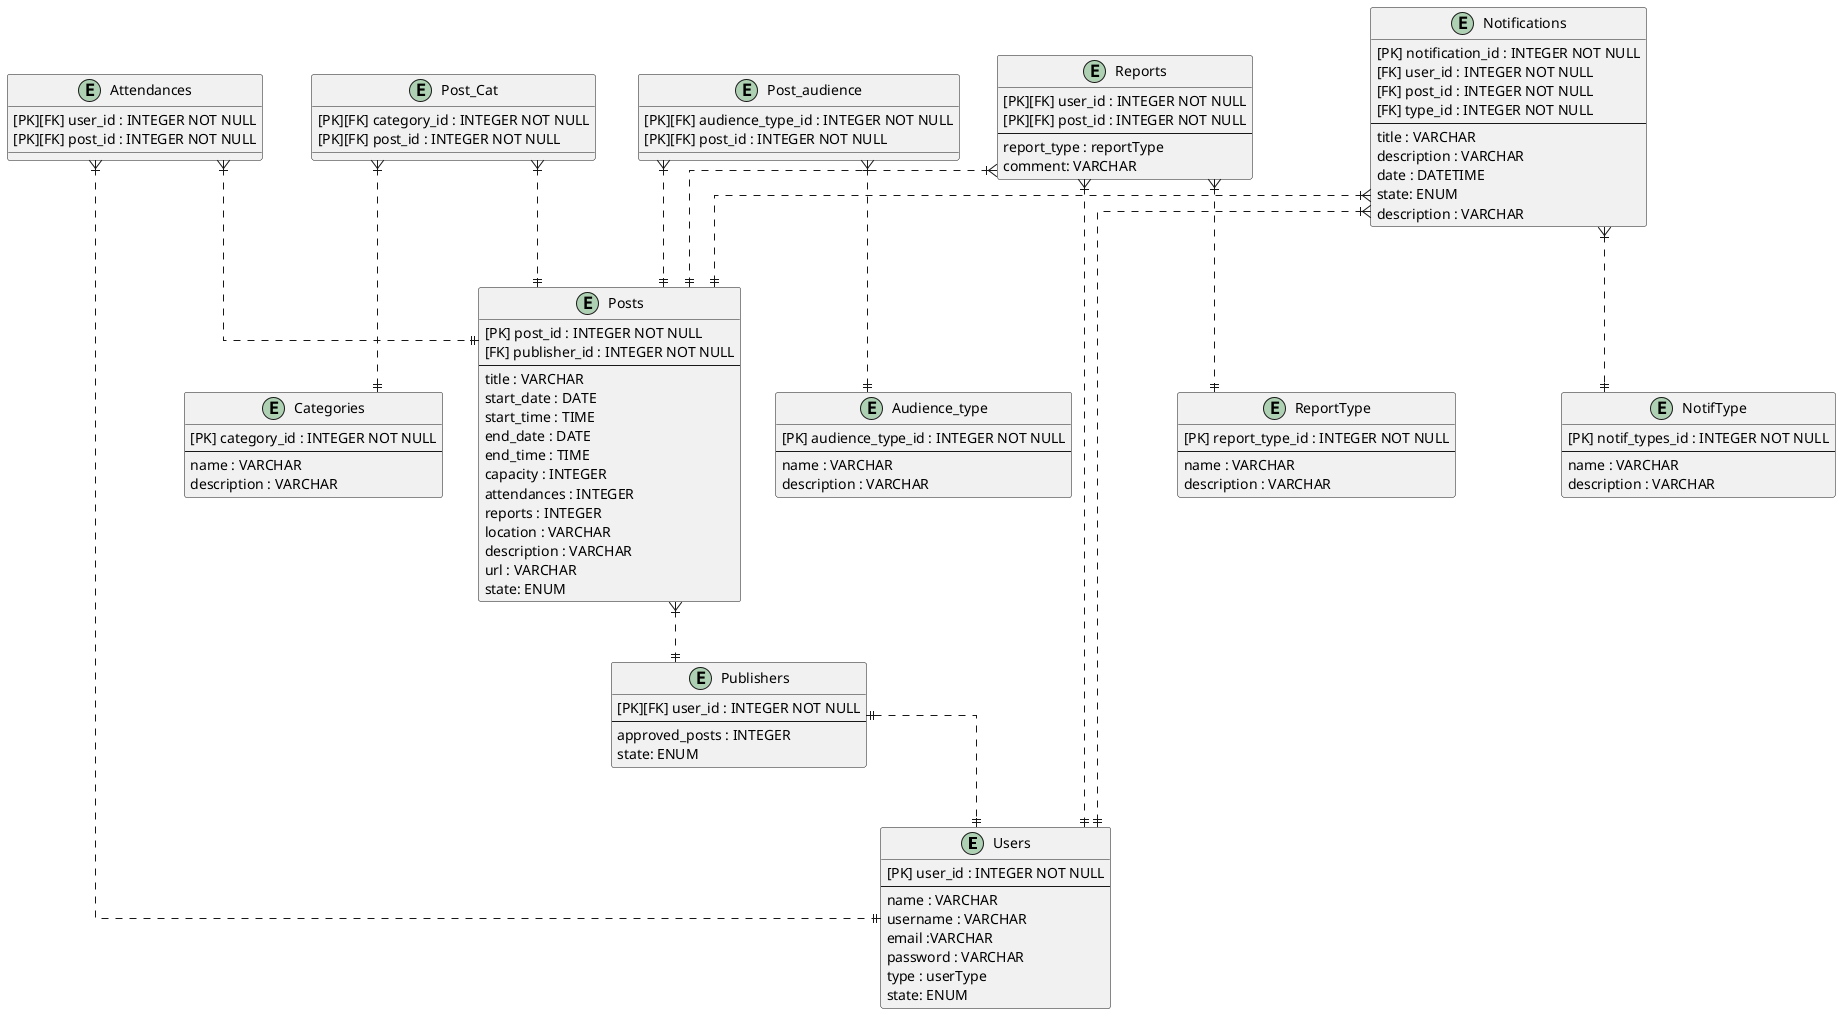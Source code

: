 @startuml entity_relation

' hide the spot
' hide circle

' avoid problems with angled crows feet
skinparam linetype ortho


entity "Users" as users {
    [PK] user_id : INTEGER NOT NULL
    --
    name : VARCHAR
    username : VARCHAR
    email :VARCHAR
    password : VARCHAR
    type : userType
    state: ENUM
}

entity "Publishers" as publishers {
    [PK][FK] user_id : INTEGER NOT NULL
    --
    approved_posts : INTEGER
    state: ENUM
}

entity "Posts" as posts {
    [PK] post_id : INTEGER NOT NULL
    [FK] publisher_id : INTEGER NOT NULL
    --
    title : VARCHAR
    start_date : DATE
    start_time : TIME
    end_date : DATE
    end_time : TIME
    capacity : INTEGER
    attendances : INTEGER
    reports : INTEGER
    location : VARCHAR
    description : VARCHAR
    url : VARCHAR
    state: ENUM
}

entity "Categories" as cats {
    [PK] category_id : INTEGER NOT NULL
    --
    name : VARCHAR
    description : VARCHAR
}

entity "Post_Cat" as post_cat {
    [PK][FK] category_id : INTEGER NOT NULL
    [PK][FK] post_id : INTEGER NOT NULL
}

entity "Audience_type" as audience_type {
    [PK] audience_type_id : INTEGER NOT NULL
    --
    name : VARCHAR
    description : VARCHAR
}

entity "Post_audience" as post_audience {
    [PK][FK] audience_type_id : INTEGER NOT NULL
    [PK][FK] post_id : INTEGER NOT NULL
}

entity "Attendances" as attendances {
    [PK][FK] user_id : INTEGER NOT NULL
    [PK][FK] post_id : INTEGER NOT NULL
}

entity "ReportType" as report_types {
    [PK] report_type_id : INTEGER NOT NULL
    --
    name : VARCHAR
    description : VARCHAR
}

entity "Reports" as reports {
    [PK][FK] user_id : INTEGER NOT NULL
    [PK][FK] post_id : INTEGER NOT NULL
    --
    report_type : reportType
    comment: VARCHAR
}


entity "NotifType" as notifTypes {
    [PK] notif_types_id : INTEGER NOT NULL
    --
    name : VARCHAR
    description : VARCHAR
}

entity "Notifications" as notifs {
    [PK] notification_id : INTEGER NOT NULL
    [FK] user_id : INTEGER NOT NULL
    [FK] post_id : INTEGER NOT NULL
    [FK] type_id : INTEGER NOT NULL
    --
    title : VARCHAR
    description : VARCHAR
    date : DATETIME
    state: ENUM
    description : VARCHAR
}

publishers ||..|| users
posts }|..|| publishers
post_cat }|..|| posts
post_cat }|..|| cats
post_audience }|..|| posts
post_audience }|..|| audience_type
attendances }|..|| posts
attendances }|..|| users
reports }|..|| posts
reports }|..|| users
reports }|..|| report_types

notifs }|..|| users
notifs }|..|| posts
notifs }|..|| notifTypes





@enduml
